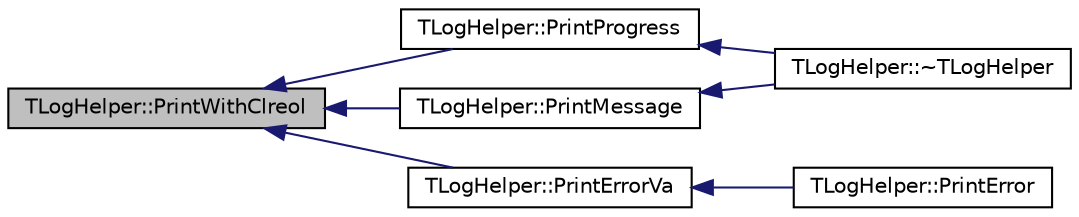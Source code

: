 digraph G
{
  edge [fontname="Helvetica",fontsize="10",labelfontname="Helvetica",labelfontsize="10"];
  node [fontname="Helvetica",fontsize="10",shape=record];
  rankdir="LR";
  Node1 [label="TLogHelper::PrintWithClreol",height=0.2,width=0.4,color="black", fillcolor="grey75", style="filled" fontcolor="black"];
  Node1 -> Node2 [dir="back",color="midnightblue",fontsize="10",style="solid",fontname="Helvetica"];
  Node2 [label="TLogHelper::PrintProgress",height=0.2,width=0.4,color="black", fillcolor="white", style="filled",URL="$class_t_log_helper.html#afcbda4e3e228de9483fb78812d60d61c"];
  Node2 -> Node3 [dir="back",color="midnightblue",fontsize="10",style="solid",fontname="Helvetica"];
  Node3 [label="TLogHelper::~TLogHelper",height=0.2,width=0.4,color="black", fillcolor="white", style="filled",URL="$class_t_log_helper.html#ae318391b2509fc7196aeeea88d78fefe"];
  Node1 -> Node4 [dir="back",color="midnightblue",fontsize="10",style="solid",fontname="Helvetica"];
  Node4 [label="TLogHelper::PrintMessage",height=0.2,width=0.4,color="black", fillcolor="white", style="filled",URL="$class_t_log_helper.html#ab5db2d575286413f1e74f59835ab3359"];
  Node4 -> Node3 [dir="back",color="midnightblue",fontsize="10",style="solid",fontname="Helvetica"];
  Node1 -> Node5 [dir="back",color="midnightblue",fontsize="10",style="solid",fontname="Helvetica"];
  Node5 [label="TLogHelper::PrintErrorVa",height=0.2,width=0.4,color="black", fillcolor="white", style="filled",URL="$class_t_log_helper.html#aa68e74f8f2410eda0543dac5187b5467"];
  Node5 -> Node6 [dir="back",color="midnightblue",fontsize="10",style="solid",fontname="Helvetica"];
  Node6 [label="TLogHelper::PrintError",height=0.2,width=0.4,color="black", fillcolor="white", style="filled",URL="$class_t_log_helper.html#a9b89cc796cb7820b101f064f445b6a15"];
}
